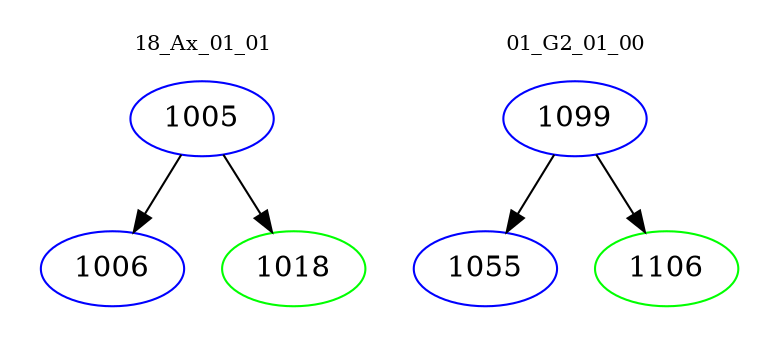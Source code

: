 digraph{
subgraph cluster_0 {
color = white
label = "18_Ax_01_01";
fontsize=10;
T0_1005 [label="1005", color="blue"]
T0_1005 -> T0_1006 [color="black"]
T0_1006 [label="1006", color="blue"]
T0_1005 -> T0_1018 [color="black"]
T0_1018 [label="1018", color="green"]
}
subgraph cluster_1 {
color = white
label = "01_G2_01_00";
fontsize=10;
T1_1099 [label="1099", color="blue"]
T1_1099 -> T1_1055 [color="black"]
T1_1055 [label="1055", color="blue"]
T1_1099 -> T1_1106 [color="black"]
T1_1106 [label="1106", color="green"]
}
}
